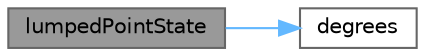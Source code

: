 digraph "lumpedPointState"
{
 // LATEX_PDF_SIZE
  bgcolor="transparent";
  edge [fontname=Helvetica,fontsize=10,labelfontname=Helvetica,labelfontsize=10];
  node [fontname=Helvetica,fontsize=10,shape=box,height=0.2,width=0.4];
  rankdir="LR";
  Node1 [id="Node000001",label="lumpedPointState",height=0.2,width=0.4,color="gray40", fillcolor="grey60", style="filled", fontcolor="black",tooltip=" "];
  Node1 -> Node2 [id="edge1_Node000001_Node000002",color="steelblue1",style="solid",tooltip=" "];
  Node2 [id="Node000002",label="degrees",height=0.2,width=0.4,color="grey40", fillcolor="white", style="filled",URL="$classFoam_1_1lumpedPointState.html#a2e68bc23e508f266ac33000c2abb1a25",tooltip=" "];
}
